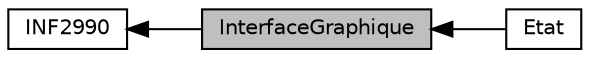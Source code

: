 digraph "InterfaceGraphique"
{
  edge [fontname="Helvetica",fontsize="10",labelfontname="Helvetica",labelfontsize="10"];
  node [fontname="Helvetica",fontsize="10",shape=record];
  rankdir=LR;
  Node2 [label="Etat",height=0.2,width=0.4,color="black", fillcolor="white", style="filled",URL="$d5/da0/group___etat.html"];
  Node1 [label="INF2990",height=0.2,width=0.4,color="black", fillcolor="white", style="filled",URL="$da/de9/group___i_n_f2990.html"];
  Node0 [label="InterfaceGraphique",height=0.2,width=0.4,color="black", fillcolor="grey75", style="filled", fontcolor="black"];
  Node1->Node0 [shape=plaintext, dir="back", style="solid"];
  Node0->Node2 [shape=plaintext, dir="back", style="solid"];
}
